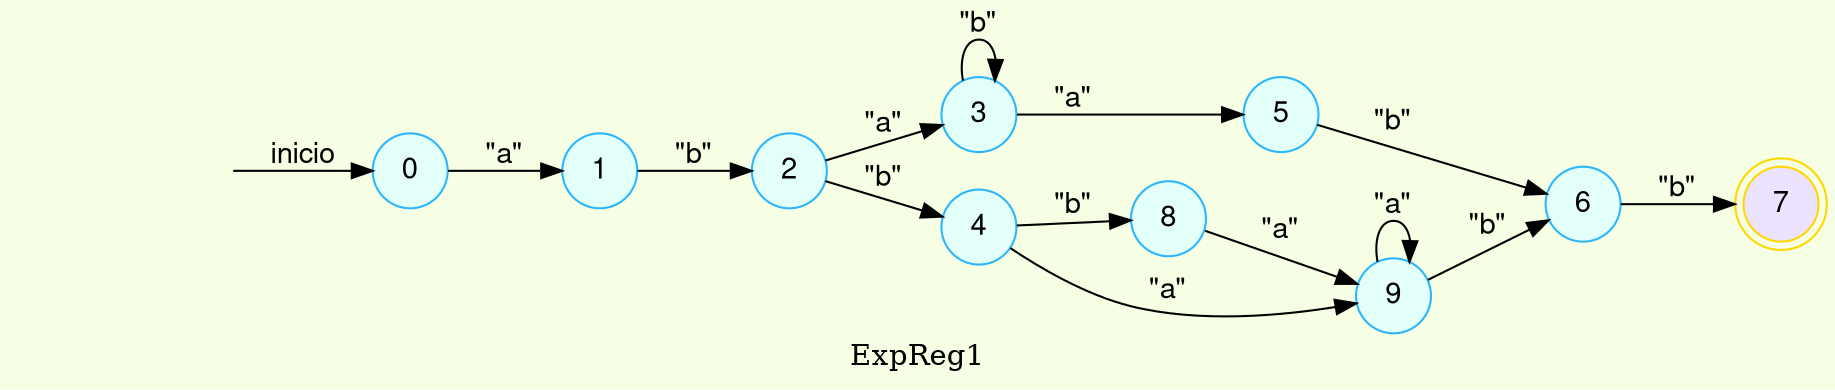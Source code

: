 digraph finite_state_machine {
	bgcolor = "#F6FFE3"
	node [fontname="Helvetica,Arial,sans-serif" ]
	edge [fontname="Helvetica,Arial,sans-serif"]
	rankdir=LR;
	node [shape = doublecircle, color = gold fillcolor="#EBE3FF" style =filled];
7;
	node [shape = circle, color = "#2CB5FF" fillcolor="#E3FFFA" style =filled];

	flechainicio [style=invis];
	flechainicio -> 0 [label="inicio"];
0->1[label = "\"a\""];
1->2[label = "\"b\""];
2->3[label = "\"a\""];
3->3[label = "\"b\""];
3->5[label = "\"a\""];
5->6[label = "\"b\""];
6->7[label = "\"b\""];
4->8[label = "\"b\""];
8->9[label = "\"a\""];
9->9[label = "\"a\""];
9->6[label = "\"b\""];
4->9[label = "\"a\""];
2->4[label = "\"b\""];
label= ExpReg1}